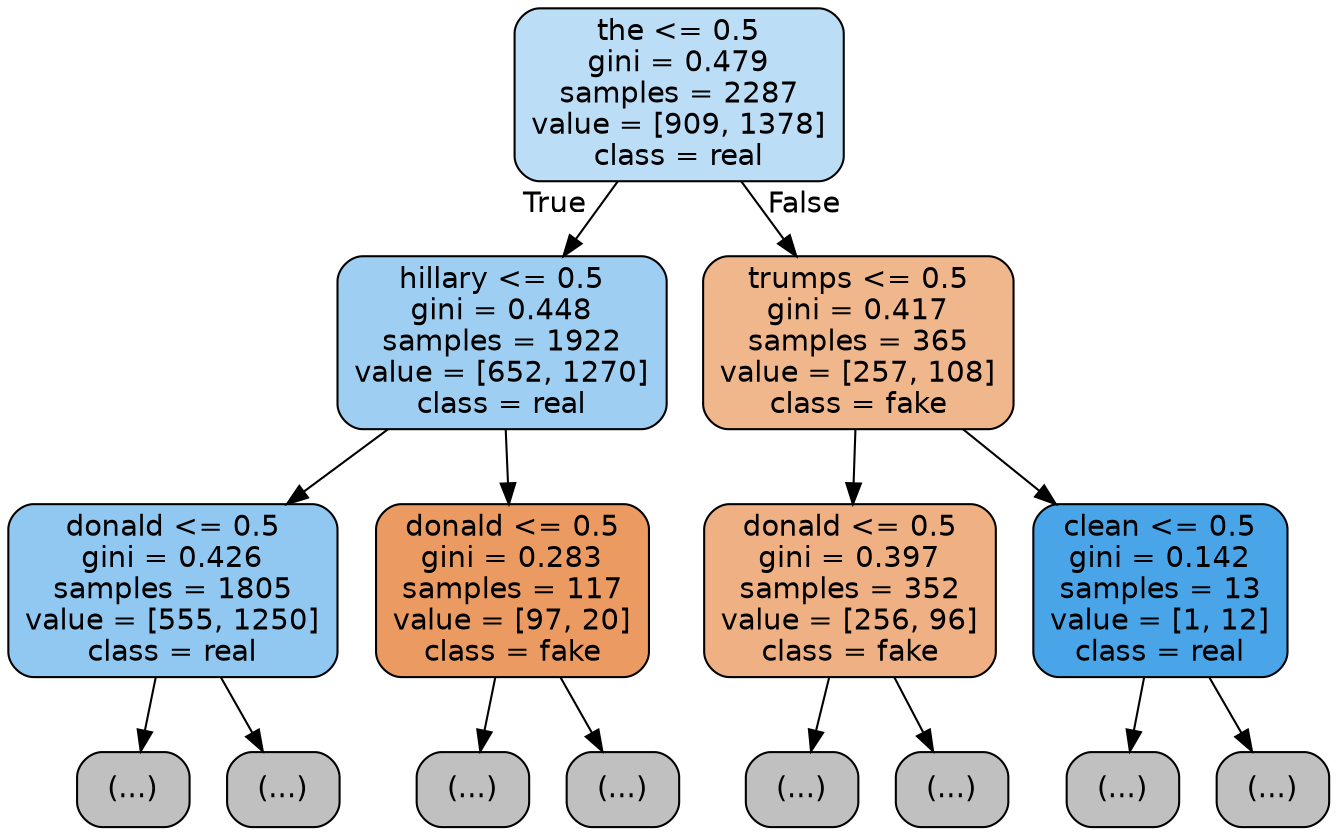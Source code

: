 digraph Tree {
node [shape=box, style="filled, rounded", color="black", fontname=helvetica] ;
edge [fontname=helvetica] ;
0 [label="the <= 0.5\ngini = 0.479\nsamples = 2287\nvalue = [909, 1378]\nclass = real", fillcolor="#399de557"] ;
1 [label="hillary <= 0.5\ngini = 0.448\nsamples = 1922\nvalue = [652, 1270]\nclass = real", fillcolor="#399de57c"] ;
0 -> 1 [labeldistance=2.5, labelangle=45, headlabel="True"] ;
2 [label="donald <= 0.5\ngini = 0.426\nsamples = 1805\nvalue = [555, 1250]\nclass = real", fillcolor="#399de58e"] ;
1 -> 2 ;
3 [label="(...)", fillcolor="#C0C0C0"] ;
2 -> 3 ;
452 [label="(...)", fillcolor="#C0C0C0"] ;
2 -> 452 ;
585 [label="donald <= 0.5\ngini = 0.283\nsamples = 117\nvalue = [97, 20]\nclass = fake", fillcolor="#e58139ca"] ;
1 -> 585 ;
586 [label="(...)", fillcolor="#C0C0C0"] ;
585 -> 586 ;
599 [label="(...)", fillcolor="#C0C0C0"] ;
585 -> 599 ;
620 [label="trumps <= 0.5\ngini = 0.417\nsamples = 365\nvalue = [257, 108]\nclass = fake", fillcolor="#e5813994"] ;
0 -> 620 [labeldistance=2.5, labelangle=-45, headlabel="False"] ;
621 [label="donald <= 0.5\ngini = 0.397\nsamples = 352\nvalue = [256, 96]\nclass = fake", fillcolor="#e581399f"] ;
620 -> 621 ;
622 [label="(...)", fillcolor="#C0C0C0"] ;
621 -> 622 ;
725 [label="(...)", fillcolor="#C0C0C0"] ;
621 -> 725 ;
770 [label="clean <= 0.5\ngini = 0.142\nsamples = 13\nvalue = [1, 12]\nclass = real", fillcolor="#399de5ea"] ;
620 -> 770 ;
771 [label="(...)", fillcolor="#C0C0C0"] ;
770 -> 771 ;
772 [label="(...)", fillcolor="#C0C0C0"] ;
770 -> 772 ;
}